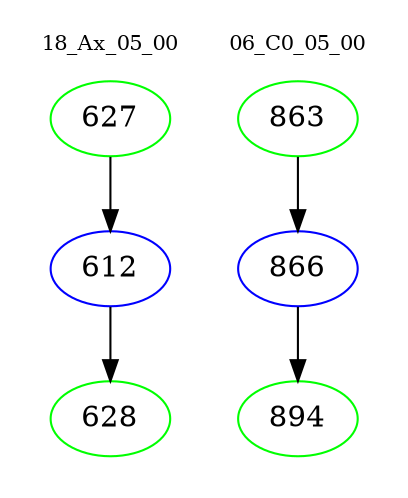 digraph{
subgraph cluster_0 {
color = white
label = "18_Ax_05_00";
fontsize=10;
T0_627 [label="627", color="green"]
T0_627 -> T0_612 [color="black"]
T0_612 [label="612", color="blue"]
T0_612 -> T0_628 [color="black"]
T0_628 [label="628", color="green"]
}
subgraph cluster_1 {
color = white
label = "06_C0_05_00";
fontsize=10;
T1_863 [label="863", color="green"]
T1_863 -> T1_866 [color="black"]
T1_866 [label="866", color="blue"]
T1_866 -> T1_894 [color="black"]
T1_894 [label="894", color="green"]
}
}
